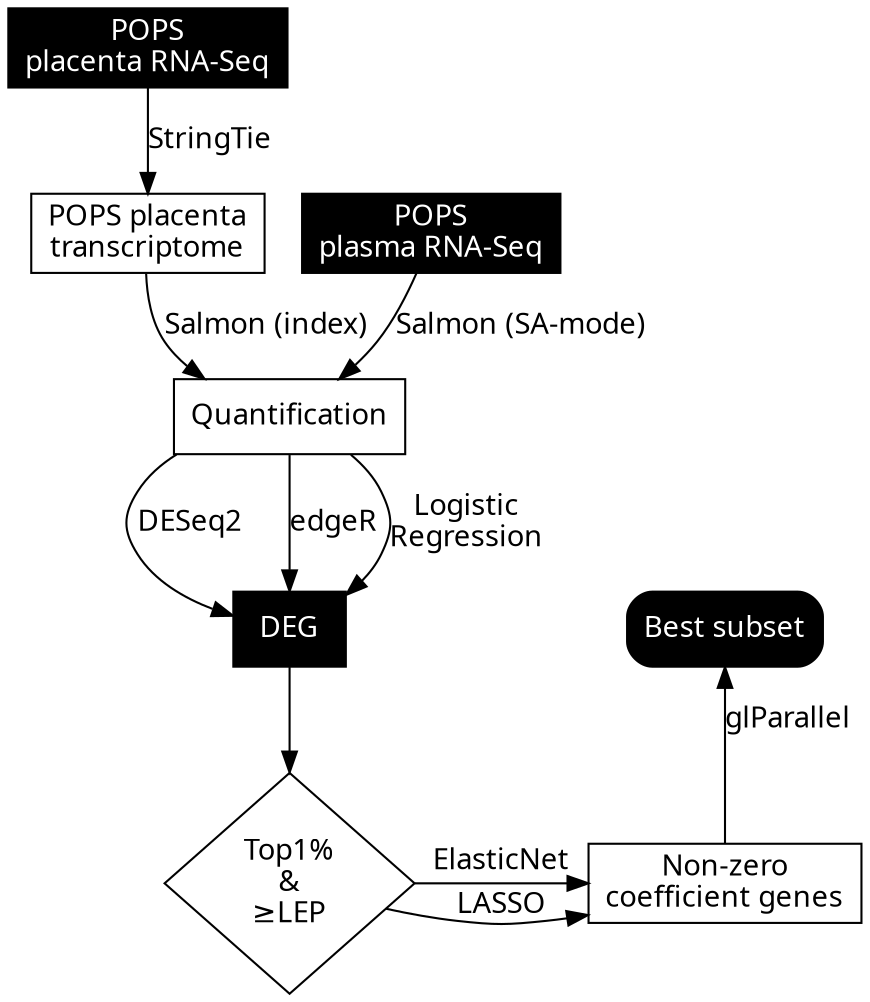 digraph G {
  /*rankdir=LR; */
  node [fontname = "Handlee", color=black, fontcolor=black];
  edge [fontname = "Handlee", color=black, fontcolor=black];

  placenta[
    label = "POPS\nplacenta RNA-Seq";
    shape = rect;
    style = filled;
    fontcolor = white;
  ];
  plasma [
    label = "POPS\nplasma RNA-Seq";
    shape = rect;
    style = filled;
    fontcolor = white;
  ];
  deg_pops [
    label = "DEG";
    shape = rect;
    style = filled;
    fontcolor = white;
  ];
  Non_zero[
    label = "Non-zero\ncoefficient genes";
    shape = rect;
  ];
  subset1 [
    label = "Best subset";
    shape = rect;
    style = "rounded,filled";
    fontcolor = white;
  ];
  pops[
    label = "POPS placenta\ntranscriptome";
    shape = rect;
    color = black;
    fontcolor = black;
  ];
  quant_pops [
    label = "Quantification";
    shape = rect;
  ];
  check_top1[
    label = "Top1%\n&\n≥LEP";
    shape = diamond;
  ];

  placenta-> pops[label="StringTie"];
  plasma -> quant_pops[label="Salmon (SA-mode)"]
  pops-> quant_pops[label="Salmon (index)"];

  quant_pops-> deg_pops[label="DESeq2"];
  quant_pops-> deg_pops[label="edgeR"];
  quant_pops-> deg_pops[label="Logistic\nRegression"];

  deg_pops-> check_top1;
  check_top1-> Non_zero[label="LASSO"];
  check_top1-> Non_zero[label="ElasticNet"];
  Non_zero-> subset1[label="glParallel"];

/*
  check_all_method[
    label = "All methods";
    shape = diamond;
  ];
  subset2 [
    label = "Best subset2";
    shape = rect;
    style = "rounded,filled";
    fontcolor = white;
  ];
  core_deg[
    label = "Core DEG";
    shape = rect;
    style = "rounded,filled";
    fontcolor = white;
  ];

  deg_pops-> check_all_method;
  check_all_method-> core_deg[label="Yes"];
  core_deg-> subset2[label="glParallel"];
*/


  {rank=same; check_top1  Non_zero} 
  {rank=same; subset1 deg_pops} 
  /*
  {rank=same; deg_pops subset1 subset2} 
*/
}
